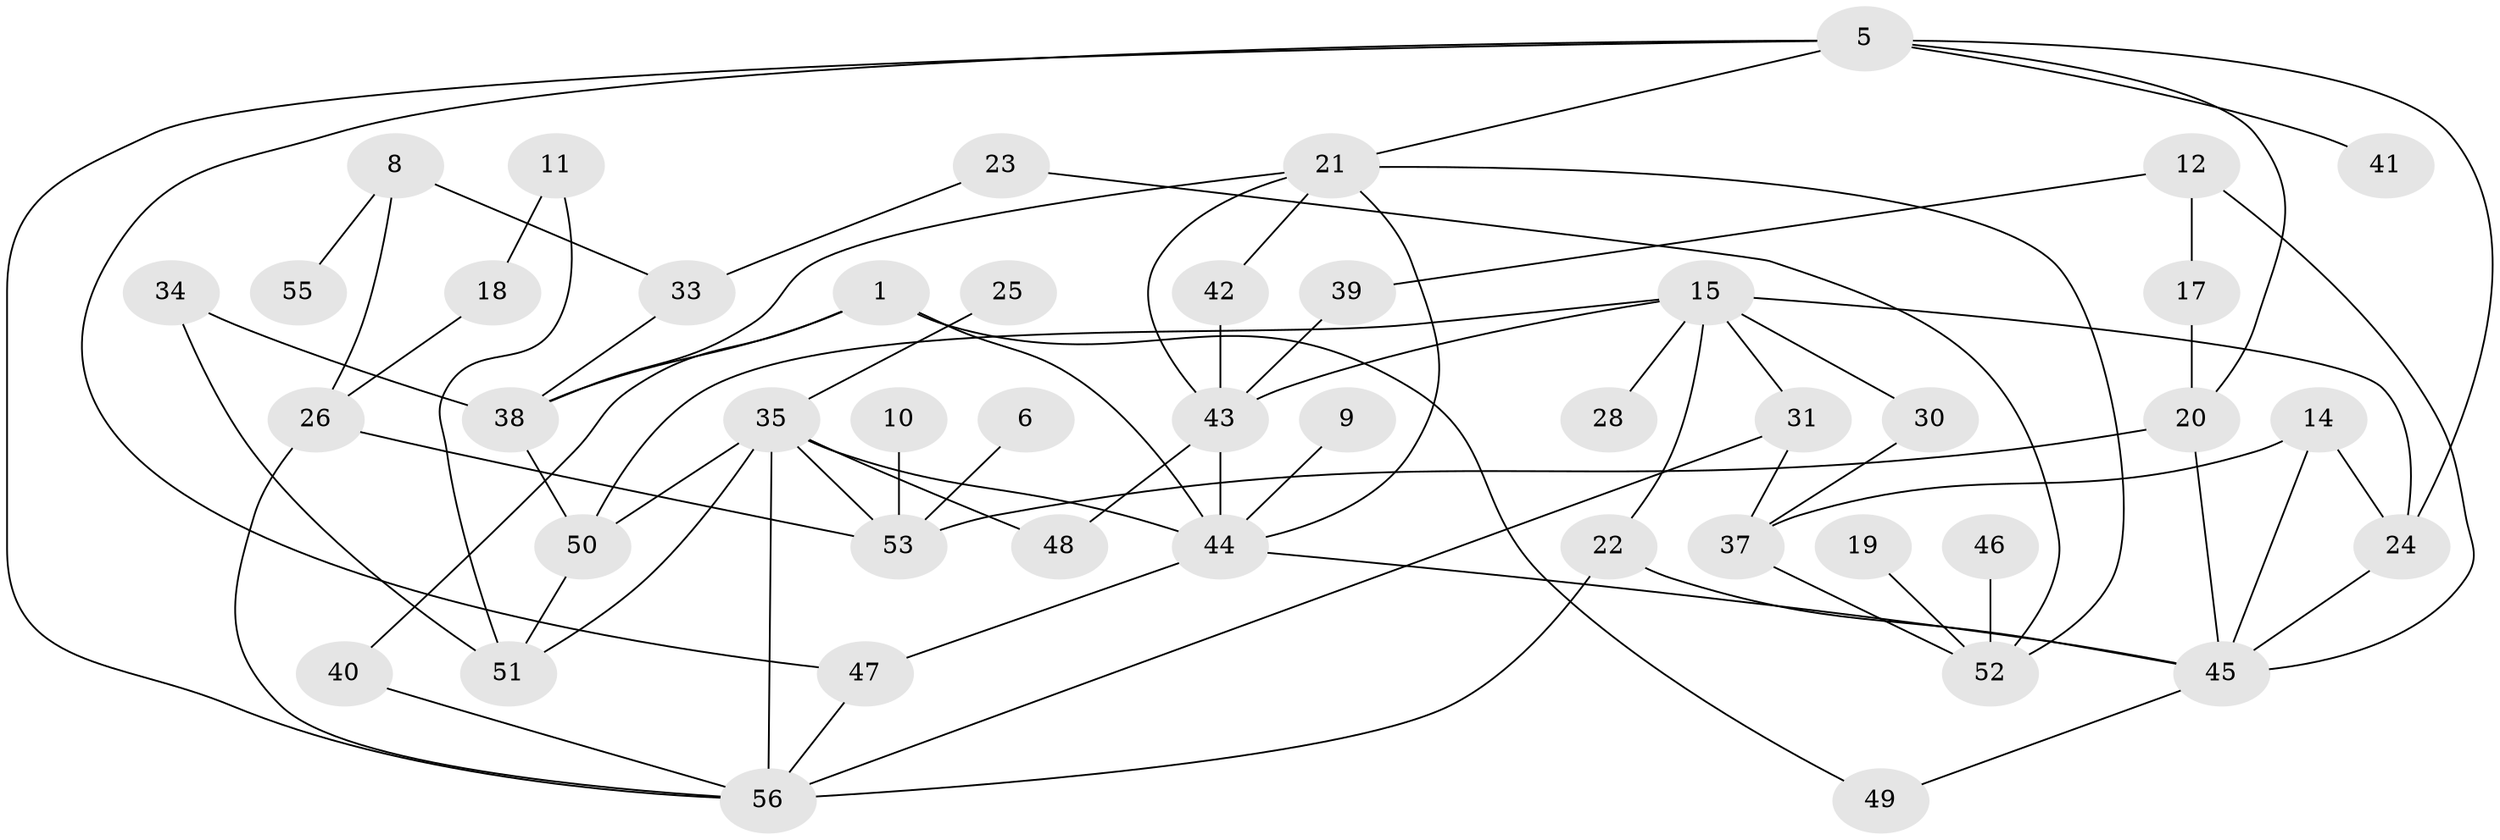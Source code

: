 // original degree distribution, {4: 0.13513513513513514, 3: 0.2702702702702703, 0: 0.08108108108108109, 1: 0.2072072072072072, 5: 0.02702702702702703, 2: 0.25225225225225223, 6: 0.02702702702702703}
// Generated by graph-tools (version 1.1) at 2025/49/03/09/25 03:49:14]
// undirected, 45 vertices, 74 edges
graph export_dot {
graph [start="1"]
  node [color=gray90,style=filled];
  1;
  5;
  6;
  8;
  9;
  10;
  11;
  12;
  14;
  15;
  17;
  18;
  19;
  20;
  21;
  22;
  23;
  24;
  25;
  26;
  28;
  30;
  31;
  33;
  34;
  35;
  37;
  38;
  39;
  40;
  41;
  42;
  43;
  44;
  45;
  46;
  47;
  48;
  49;
  50;
  51;
  52;
  53;
  55;
  56;
  1 -- 38 [weight=1.0];
  1 -- 40 [weight=1.0];
  1 -- 44 [weight=1.0];
  1 -- 49 [weight=1.0];
  5 -- 20 [weight=1.0];
  5 -- 21 [weight=1.0];
  5 -- 24 [weight=1.0];
  5 -- 41 [weight=1.0];
  5 -- 47 [weight=1.0];
  5 -- 56 [weight=1.0];
  6 -- 53 [weight=1.0];
  8 -- 26 [weight=1.0];
  8 -- 33 [weight=1.0];
  8 -- 55 [weight=1.0];
  9 -- 44 [weight=1.0];
  10 -- 53 [weight=1.0];
  11 -- 18 [weight=1.0];
  11 -- 51 [weight=1.0];
  12 -- 17 [weight=1.0];
  12 -- 39 [weight=1.0];
  12 -- 45 [weight=1.0];
  14 -- 24 [weight=1.0];
  14 -- 37 [weight=1.0];
  14 -- 45 [weight=1.0];
  15 -- 22 [weight=1.0];
  15 -- 24 [weight=1.0];
  15 -- 28 [weight=1.0];
  15 -- 30 [weight=1.0];
  15 -- 31 [weight=1.0];
  15 -- 43 [weight=1.0];
  15 -- 50 [weight=1.0];
  17 -- 20 [weight=1.0];
  18 -- 26 [weight=1.0];
  19 -- 52 [weight=1.0];
  20 -- 45 [weight=1.0];
  20 -- 53 [weight=1.0];
  21 -- 38 [weight=1.0];
  21 -- 42 [weight=1.0];
  21 -- 43 [weight=1.0];
  21 -- 44 [weight=1.0];
  21 -- 52 [weight=1.0];
  22 -- 45 [weight=1.0];
  22 -- 56 [weight=1.0];
  23 -- 33 [weight=1.0];
  23 -- 52 [weight=1.0];
  24 -- 45 [weight=1.0];
  25 -- 35 [weight=1.0];
  26 -- 53 [weight=1.0];
  26 -- 56 [weight=1.0];
  30 -- 37 [weight=1.0];
  31 -- 37 [weight=1.0];
  31 -- 56 [weight=1.0];
  33 -- 38 [weight=1.0];
  34 -- 38 [weight=1.0];
  34 -- 51 [weight=1.0];
  35 -- 44 [weight=1.0];
  35 -- 48 [weight=1.0];
  35 -- 50 [weight=1.0];
  35 -- 51 [weight=1.0];
  35 -- 53 [weight=1.0];
  35 -- 56 [weight=1.0];
  37 -- 52 [weight=1.0];
  38 -- 50 [weight=1.0];
  39 -- 43 [weight=1.0];
  40 -- 56 [weight=1.0];
  42 -- 43 [weight=1.0];
  43 -- 44 [weight=1.0];
  43 -- 48 [weight=1.0];
  44 -- 45 [weight=1.0];
  44 -- 47 [weight=1.0];
  45 -- 49 [weight=1.0];
  46 -- 52 [weight=1.0];
  47 -- 56 [weight=1.0];
  50 -- 51 [weight=1.0];
}
